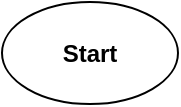 <mxfile version="24.6.2" type="github">
  <diagram name="Page-1" id="nrMohRXkfmWptk8Ia3cE">
    <mxGraphModel dx="2750" dy="2730" grid="1" gridSize="1" guides="1" tooltips="1" connect="1" arrows="1" fold="1" page="1" pageScale="1" pageWidth="850" pageHeight="1100" math="0" shadow="0">
      <root>
        <mxCell id="0" />
        <mxCell id="1" parent="0" />
        <mxCell id="9EuuWl_7FSERNrRJokhg-1" value="Start" style="ellipse;whiteSpace=wrap;html=1;fontStyle=1" vertex="1" parent="1">
          <mxGeometry x="-1682" y="-2193" width="88" height="51" as="geometry" />
        </mxCell>
      </root>
    </mxGraphModel>
  </diagram>
</mxfile>

